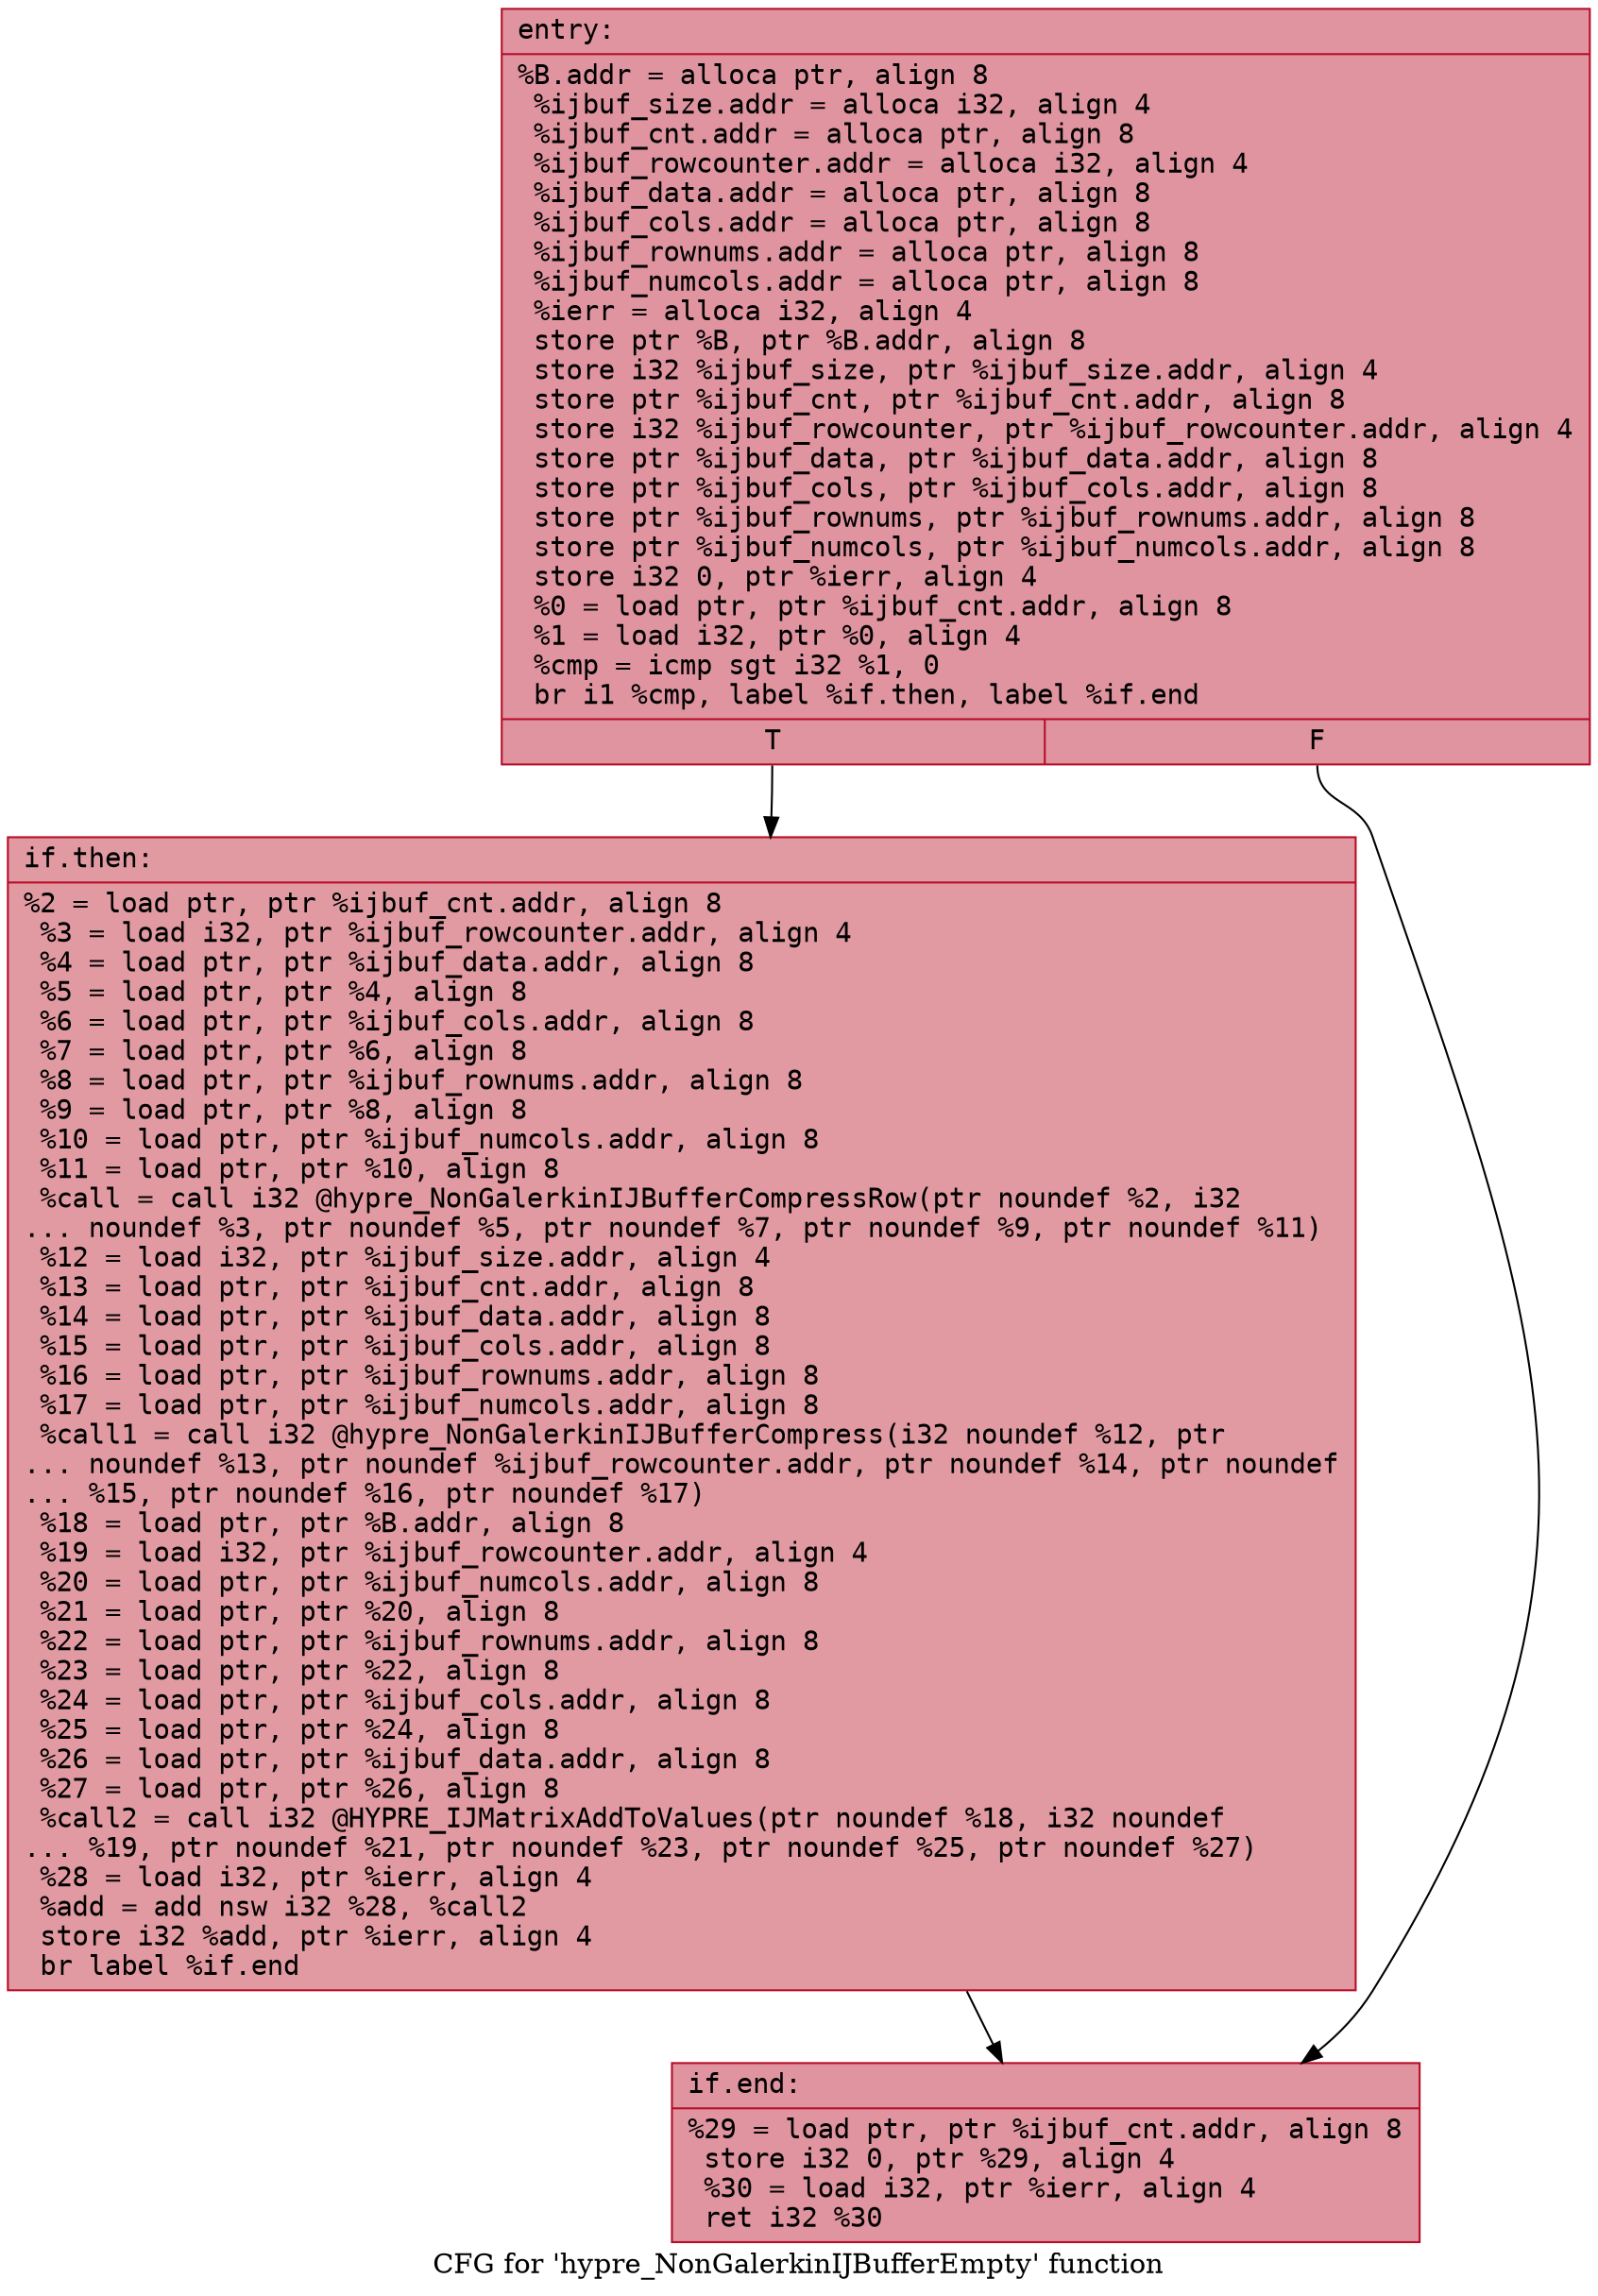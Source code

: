 digraph "CFG for 'hypre_NonGalerkinIJBufferEmpty' function" {
	label="CFG for 'hypre_NonGalerkinIJBufferEmpty' function";

	Node0x558f78bf97f0 [shape=record,color="#b70d28ff", style=filled, fillcolor="#b70d2870" fontname="Courier",label="{entry:\l|  %B.addr = alloca ptr, align 8\l  %ijbuf_size.addr = alloca i32, align 4\l  %ijbuf_cnt.addr = alloca ptr, align 8\l  %ijbuf_rowcounter.addr = alloca i32, align 4\l  %ijbuf_data.addr = alloca ptr, align 8\l  %ijbuf_cols.addr = alloca ptr, align 8\l  %ijbuf_rownums.addr = alloca ptr, align 8\l  %ijbuf_numcols.addr = alloca ptr, align 8\l  %ierr = alloca i32, align 4\l  store ptr %B, ptr %B.addr, align 8\l  store i32 %ijbuf_size, ptr %ijbuf_size.addr, align 4\l  store ptr %ijbuf_cnt, ptr %ijbuf_cnt.addr, align 8\l  store i32 %ijbuf_rowcounter, ptr %ijbuf_rowcounter.addr, align 4\l  store ptr %ijbuf_data, ptr %ijbuf_data.addr, align 8\l  store ptr %ijbuf_cols, ptr %ijbuf_cols.addr, align 8\l  store ptr %ijbuf_rownums, ptr %ijbuf_rownums.addr, align 8\l  store ptr %ijbuf_numcols, ptr %ijbuf_numcols.addr, align 8\l  store i32 0, ptr %ierr, align 4\l  %0 = load ptr, ptr %ijbuf_cnt.addr, align 8\l  %1 = load i32, ptr %0, align 4\l  %cmp = icmp sgt i32 %1, 0\l  br i1 %cmp, label %if.then, label %if.end\l|{<s0>T|<s1>F}}"];
	Node0x558f78bf97f0:s0 -> Node0x558f78bfdbd0[tooltip="entry -> if.then\nProbability 62.50%" ];
	Node0x558f78bf97f0:s1 -> Node0x558f78bfdc40[tooltip="entry -> if.end\nProbability 37.50%" ];
	Node0x558f78bfdbd0 [shape=record,color="#b70d28ff", style=filled, fillcolor="#bb1b2c70" fontname="Courier",label="{if.then:\l|  %2 = load ptr, ptr %ijbuf_cnt.addr, align 8\l  %3 = load i32, ptr %ijbuf_rowcounter.addr, align 4\l  %4 = load ptr, ptr %ijbuf_data.addr, align 8\l  %5 = load ptr, ptr %4, align 8\l  %6 = load ptr, ptr %ijbuf_cols.addr, align 8\l  %7 = load ptr, ptr %6, align 8\l  %8 = load ptr, ptr %ijbuf_rownums.addr, align 8\l  %9 = load ptr, ptr %8, align 8\l  %10 = load ptr, ptr %ijbuf_numcols.addr, align 8\l  %11 = load ptr, ptr %10, align 8\l  %call = call i32 @hypre_NonGalerkinIJBufferCompressRow(ptr noundef %2, i32\l... noundef %3, ptr noundef %5, ptr noundef %7, ptr noundef %9, ptr noundef %11)\l  %12 = load i32, ptr %ijbuf_size.addr, align 4\l  %13 = load ptr, ptr %ijbuf_cnt.addr, align 8\l  %14 = load ptr, ptr %ijbuf_data.addr, align 8\l  %15 = load ptr, ptr %ijbuf_cols.addr, align 8\l  %16 = load ptr, ptr %ijbuf_rownums.addr, align 8\l  %17 = load ptr, ptr %ijbuf_numcols.addr, align 8\l  %call1 = call i32 @hypre_NonGalerkinIJBufferCompress(i32 noundef %12, ptr\l... noundef %13, ptr noundef %ijbuf_rowcounter.addr, ptr noundef %14, ptr noundef\l... %15, ptr noundef %16, ptr noundef %17)\l  %18 = load ptr, ptr %B.addr, align 8\l  %19 = load i32, ptr %ijbuf_rowcounter.addr, align 4\l  %20 = load ptr, ptr %ijbuf_numcols.addr, align 8\l  %21 = load ptr, ptr %20, align 8\l  %22 = load ptr, ptr %ijbuf_rownums.addr, align 8\l  %23 = load ptr, ptr %22, align 8\l  %24 = load ptr, ptr %ijbuf_cols.addr, align 8\l  %25 = load ptr, ptr %24, align 8\l  %26 = load ptr, ptr %ijbuf_data.addr, align 8\l  %27 = load ptr, ptr %26, align 8\l  %call2 = call i32 @HYPRE_IJMatrixAddToValues(ptr noundef %18, i32 noundef\l... %19, ptr noundef %21, ptr noundef %23, ptr noundef %25, ptr noundef %27)\l  %28 = load i32, ptr %ierr, align 4\l  %add = add nsw i32 %28, %call2\l  store i32 %add, ptr %ierr, align 4\l  br label %if.end\l}"];
	Node0x558f78bfdbd0 -> Node0x558f78bfdc40[tooltip="if.then -> if.end\nProbability 100.00%" ];
	Node0x558f78bfdc40 [shape=record,color="#b70d28ff", style=filled, fillcolor="#b70d2870" fontname="Courier",label="{if.end:\l|  %29 = load ptr, ptr %ijbuf_cnt.addr, align 8\l  store i32 0, ptr %29, align 4\l  %30 = load i32, ptr %ierr, align 4\l  ret i32 %30\l}"];
}
